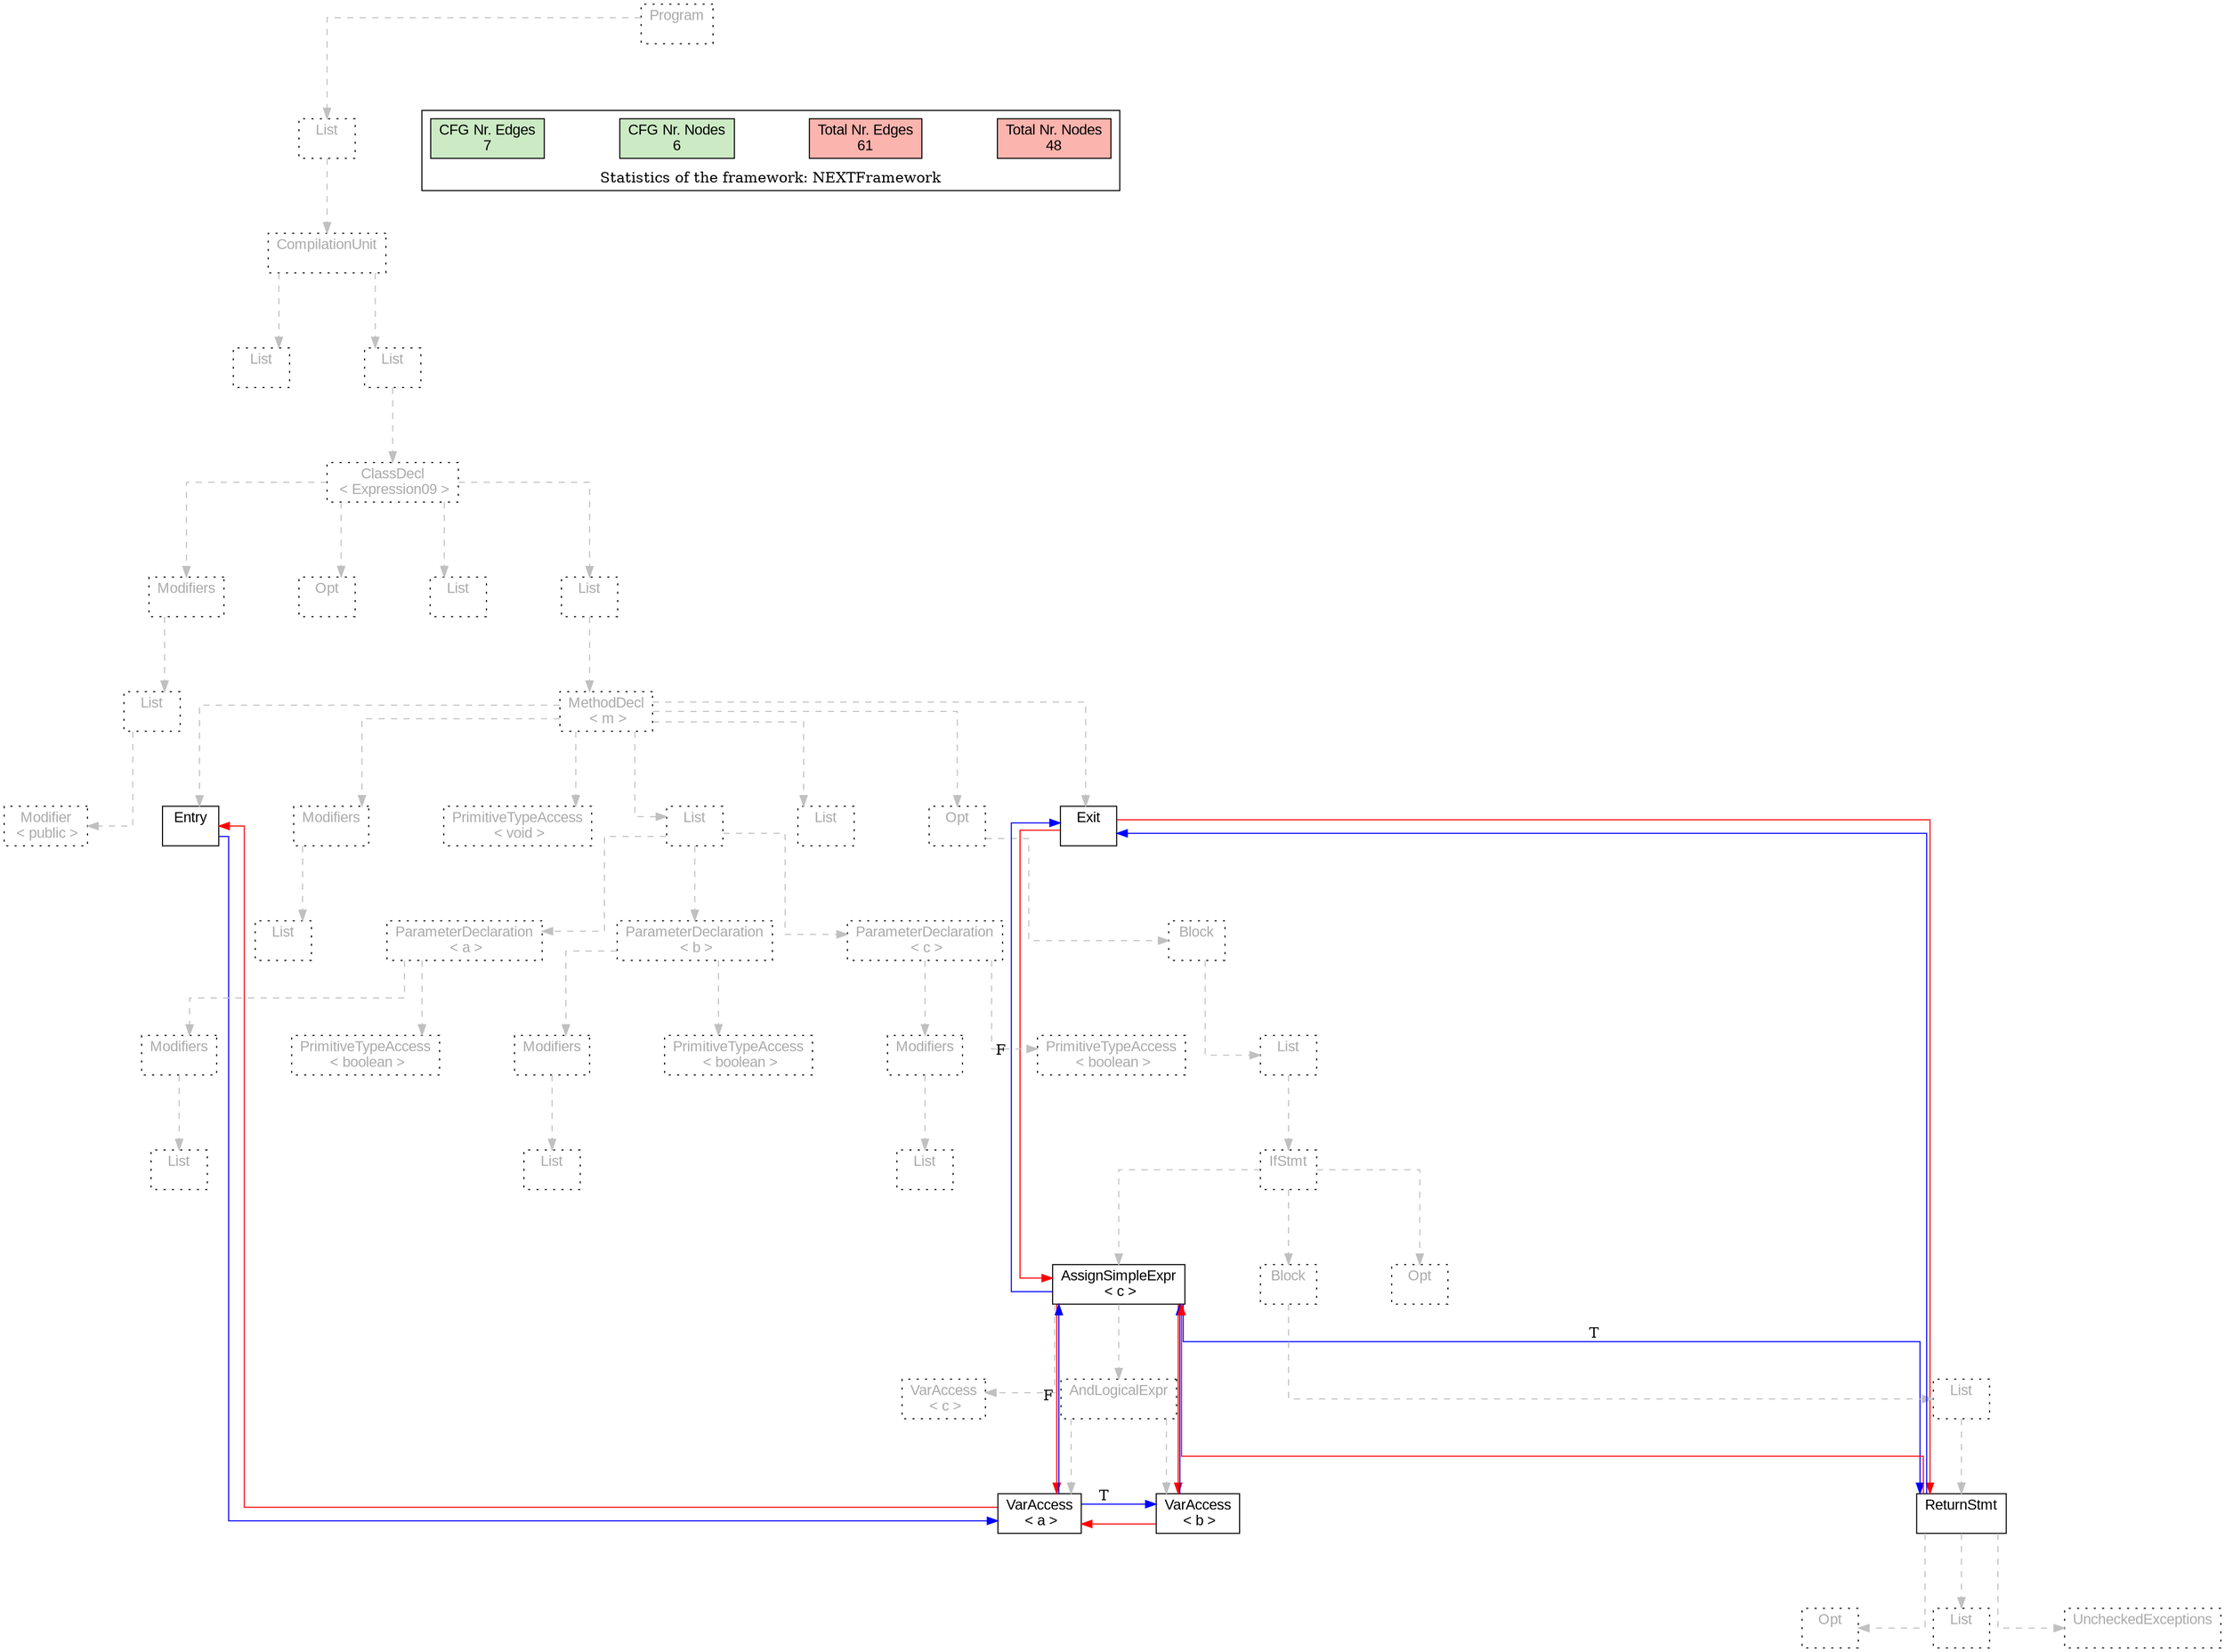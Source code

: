 digraph G {
graph [splines=ortho, nodesep="1", ranksep="1"]
node [shape=rect, fontname=Arial];
{ rank = same; "Program[0]"}
{ rank = same; "List[1]"}
{ rank = same; "CompilationUnit[2]"}
{ rank = same; "List[3]"; "List[4]"}
{ rank = same; "ClassDecl[5]"}
{ rank = same; "Modifiers[6]"; "Opt[9]"; "List[10]"; "List[11]"}
{ rank = same; "List[7]"; "MethodDecl[12]"}
{ rank = same; "Modifier[8]"; "Entry[13]"; "Modifiers[14]"; "PrimitiveTypeAccess[16]"; "List[17]"; "List[30]"; "Opt[31]"; "Exit[32]"}
{ rank = same; "List[15]"; "ParameterDeclaration[18]"; "ParameterDeclaration[22]"; "ParameterDeclaration[26]"; "Block[32]"}
{ rank = same; "Modifiers[19]"; "PrimitiveTypeAccess[21]"; "Modifiers[23]"; "PrimitiveTypeAccess[25]"; "Modifiers[27]"; "PrimitiveTypeAccess[29]"; "List[33]"}
{ rank = same; "List[20]"; "List[24]"; "List[28]"; "IfStmt[34]"}
{ rank = same; "AssignSimpleExpr[35]"; "Block[40]"; "Opt[45]"}
{ rank = same; "VarAccess[36]"; "AndLogicalExpr[37]"; "List[41]"}
{ rank = same; "VarAccess[38]"; "VarAccess[39]"; "ReturnStmt[42]"}
{ rank = same; "Opt[43]"; "List[44]"; "UncheckedExceptions[43]"}
"Program[0]" [label="Program\n ", style= dotted   fillcolor="#eeeeee" fontcolor="#aaaaaa"  ]
"List[1]" [label="List\n ", style= dotted   fillcolor="#eeeeee" fontcolor="#aaaaaa"  ]
"CompilationUnit[2]" [label="CompilationUnit\n ", style= dotted   fillcolor="#eeeeee" fontcolor="#aaaaaa"  ]
"List[3]" [label="List\n ", style= dotted   fillcolor="#eeeeee" fontcolor="#aaaaaa"  ]
"List[4]" [label="List\n ", style= dotted   fillcolor="#eeeeee" fontcolor="#aaaaaa"  ]
"ClassDecl[5]" [label="ClassDecl\n < Expression09 >", style= dotted   fillcolor="#eeeeee" fontcolor="#aaaaaa"  ]
"Modifiers[6]" [label="Modifiers\n ", style= dotted   fillcolor="#eeeeee" fontcolor="#aaaaaa"  ]
"List[7]" [label="List\n ", style= dotted   fillcolor="#eeeeee" fontcolor="#aaaaaa"  ]
"Modifier[8]" [label="Modifier\n < public >", style= dotted   fillcolor="#eeeeee" fontcolor="#aaaaaa"  ]
"Opt[9]" [label="Opt\n ", style= dotted   fillcolor="#eeeeee" fontcolor="#aaaaaa"  ]
"List[10]" [label="List\n ", style= dotted   fillcolor="#eeeeee" fontcolor="#aaaaaa"  ]
"List[11]" [label="List\n ", style= dotted   fillcolor="#eeeeee" fontcolor="#aaaaaa"  ]
"MethodDecl[12]" [label="MethodDecl\n < m >", style= dotted   fillcolor="#eeeeee" fontcolor="#aaaaaa"  ]
"Entry[13]" [label="Entry\n ", fillcolor=white   style=filled  ]
"Modifiers[14]" [label="Modifiers\n ", style= dotted   fillcolor="#eeeeee" fontcolor="#aaaaaa"  ]
"List[15]" [label="List\n ", style= dotted   fillcolor="#eeeeee" fontcolor="#aaaaaa"  ]
"PrimitiveTypeAccess[16]" [label="PrimitiveTypeAccess\n < void >", style= dotted   fillcolor="#eeeeee" fontcolor="#aaaaaa"  ]
"List[17]" [label="List\n ", style= dotted   fillcolor="#eeeeee" fontcolor="#aaaaaa"  ]
"ParameterDeclaration[18]" [label="ParameterDeclaration\n < a >", style= dotted   fillcolor="#eeeeee" fontcolor="#aaaaaa"  ]
"Modifiers[19]" [label="Modifiers\n ", style= dotted   fillcolor="#eeeeee" fontcolor="#aaaaaa"  ]
"List[20]" [label="List\n ", style= dotted   fillcolor="#eeeeee" fontcolor="#aaaaaa"  ]
"PrimitiveTypeAccess[21]" [label="PrimitiveTypeAccess\n < boolean >", style= dotted   fillcolor="#eeeeee" fontcolor="#aaaaaa"  ]
"ParameterDeclaration[22]" [label="ParameterDeclaration\n < b >", style= dotted   fillcolor="#eeeeee" fontcolor="#aaaaaa"  ]
"Modifiers[23]" [label="Modifiers\n ", style= dotted   fillcolor="#eeeeee" fontcolor="#aaaaaa"  ]
"List[24]" [label="List\n ", style= dotted   fillcolor="#eeeeee" fontcolor="#aaaaaa"  ]
"PrimitiveTypeAccess[25]" [label="PrimitiveTypeAccess\n < boolean >", style= dotted   fillcolor="#eeeeee" fontcolor="#aaaaaa"  ]
"ParameterDeclaration[26]" [label="ParameterDeclaration\n < c >", style= dotted   fillcolor="#eeeeee" fontcolor="#aaaaaa"  ]
"Modifiers[27]" [label="Modifiers\n ", style= dotted   fillcolor="#eeeeee" fontcolor="#aaaaaa"  ]
"List[28]" [label="List\n ", style= dotted   fillcolor="#eeeeee" fontcolor="#aaaaaa"  ]
"PrimitiveTypeAccess[29]" [label="PrimitiveTypeAccess\n < boolean >", style= dotted   fillcolor="#eeeeee" fontcolor="#aaaaaa"  ]
"List[30]" [label="List\n ", style= dotted   fillcolor="#eeeeee" fontcolor="#aaaaaa"  ]
"Opt[31]" [label="Opt\n ", style= dotted   fillcolor="#eeeeee" fontcolor="#aaaaaa"  ]
"Block[32]" [label="Block\n ", style= dotted   fillcolor="#eeeeee" fontcolor="#aaaaaa"  ]
"List[33]" [label="List\n ", style= dotted   fillcolor="#eeeeee" fontcolor="#aaaaaa"  ]
"IfStmt[34]" [label="IfStmt\n ", style= dotted   fillcolor="#eeeeee" fontcolor="#aaaaaa"  ]
"AssignSimpleExpr[35]" [label="AssignSimpleExpr\n < c >", fillcolor=white   style=filled  ]
"VarAccess[36]" [label="VarAccess\n < c >", style= dotted   fillcolor="#eeeeee" fontcolor="#aaaaaa"  ]
"AndLogicalExpr[37]" [label="AndLogicalExpr\n ", style= dotted   fillcolor="#eeeeee" fontcolor="#aaaaaa"  ]
"VarAccess[38]" [label="VarAccess\n < a >", fillcolor=white   style=filled  ]
"VarAccess[39]" [label="VarAccess\n < b >", fillcolor=white   style=filled  ]
"Block[40]" [label="Block\n ", style= dotted   fillcolor="#eeeeee" fontcolor="#aaaaaa"  ]
"List[41]" [label="List\n ", style= dotted   fillcolor="#eeeeee" fontcolor="#aaaaaa"  ]
"ReturnStmt[42]" [label="ReturnStmt\n ", fillcolor=white   style=filled  ]
"Opt[43]" [label="Opt\n ", style= dotted   fillcolor="#eeeeee" fontcolor="#aaaaaa"  ]
"List[44]" [label="List\n ", style= dotted   fillcolor="#eeeeee" fontcolor="#aaaaaa"  ]
"UncheckedExceptions[43]" [label="UncheckedExceptions\n ", style= dotted   fillcolor="#eeeeee" fontcolor="#aaaaaa"  ]
"Opt[45]" [label="Opt\n ", style= dotted   fillcolor="#eeeeee" fontcolor="#aaaaaa"  ]
"Exit[32]" [label="Exit\n ", fillcolor=white   style=filled  ]
"CompilationUnit[2]" -> "List[3]" [style=dashed, color=gray]
"List[7]" -> "Modifier[8]" [style=dashed, color=gray]
"Modifiers[6]" -> "List[7]" [style=dashed, color=gray]
"ClassDecl[5]" -> "Modifiers[6]" [style=dashed, color=gray]
"ClassDecl[5]" -> "Opt[9]" [style=dashed, color=gray]
"ClassDecl[5]" -> "List[10]" [style=dashed, color=gray]
"MethodDecl[12]" -> "Entry[13]" [style=dashed, color=gray]
"Modifiers[14]" -> "List[15]" [style=dashed, color=gray]
"MethodDecl[12]" -> "Modifiers[14]" [style=dashed, color=gray]
"MethodDecl[12]" -> "PrimitiveTypeAccess[16]" [style=dashed, color=gray]
"Modifiers[19]" -> "List[20]" [style=dashed, color=gray]
"ParameterDeclaration[18]" -> "Modifiers[19]" [style=dashed, color=gray]
"ParameterDeclaration[18]" -> "PrimitiveTypeAccess[21]" [style=dashed, color=gray]
"List[17]" -> "ParameterDeclaration[18]" [style=dashed, color=gray]
"Modifiers[23]" -> "List[24]" [style=dashed, color=gray]
"ParameterDeclaration[22]" -> "Modifiers[23]" [style=dashed, color=gray]
"ParameterDeclaration[22]" -> "PrimitiveTypeAccess[25]" [style=dashed, color=gray]
"List[17]" -> "ParameterDeclaration[22]" [style=dashed, color=gray]
"Modifiers[27]" -> "List[28]" [style=dashed, color=gray]
"ParameterDeclaration[26]" -> "Modifiers[27]" [style=dashed, color=gray]
"ParameterDeclaration[26]" -> "PrimitiveTypeAccess[29]" [style=dashed, color=gray]
"List[17]" -> "ParameterDeclaration[26]" [style=dashed, color=gray]
"MethodDecl[12]" -> "List[17]" [style=dashed, color=gray]
"MethodDecl[12]" -> "List[30]" [style=dashed, color=gray]
"AssignSimpleExpr[35]" -> "VarAccess[36]" [style=dashed, color=gray]
"AndLogicalExpr[37]" -> "VarAccess[38]" [style=dashed, color=gray]
"AndLogicalExpr[37]" -> "VarAccess[39]" [style=dashed, color=gray]
"AssignSimpleExpr[35]" -> "AndLogicalExpr[37]" [style=dashed, color=gray]
"IfStmt[34]" -> "AssignSimpleExpr[35]" [style=dashed, color=gray]
"ReturnStmt[42]" -> "Opt[43]" [style=dashed, color=gray]
"ReturnStmt[42]" -> "List[44]" [style=dashed, color=gray]
"ReturnStmt[42]" -> "UncheckedExceptions[43]" [style=dashed, color=gray]
"List[41]" -> "ReturnStmt[42]" [style=dashed, color=gray]
"Block[40]" -> "List[41]" [style=dashed, color=gray]
"IfStmt[34]" -> "Block[40]" [style=dashed, color=gray]
"IfStmt[34]" -> "Opt[45]" [style=dashed, color=gray]
"List[33]" -> "IfStmt[34]" [style=dashed, color=gray]
"Block[32]" -> "List[33]" [style=dashed, color=gray]
"Opt[31]" -> "Block[32]" [style=dashed, color=gray]
"MethodDecl[12]" -> "Opt[31]" [style=dashed, color=gray]
"MethodDecl[12]" -> "Exit[32]" [style=dashed, color=gray]
"List[11]" -> "MethodDecl[12]" [style=dashed, color=gray]
"ClassDecl[5]" -> "List[11]" [style=dashed, color=gray]
"List[4]" -> "ClassDecl[5]" [style=dashed, color=gray]
"CompilationUnit[2]" -> "List[4]" [style=dashed, color=gray]
"List[1]" -> "CompilationUnit[2]" [style=dashed, color=gray]
"Program[0]" -> "List[1]" [style=dashed, color=gray]
"Exit[32]" -> "AssignSimpleExpr[35]" [color=red, constraint=false]
"Exit[32]" -> "ReturnStmt[42]" [color=red, constraint=false]
"ReturnStmt[42]" -> "Exit[32]" [color=blue, constraint=false, xlabel=" "] 
"ReturnStmt[42]" -> "AssignSimpleExpr[35]" [color=red, constraint=false]
"AssignSimpleExpr[35]" -> "ReturnStmt[42]" [color=blue, constraint=false, xlabel="T "] 
"AssignSimpleExpr[35]" -> "Exit[32]" [color=blue, constraint=false, xlabel="F "] 
"AssignSimpleExpr[35]" -> "VarAccess[38]" [color=red, constraint=false]
"AssignSimpleExpr[35]" -> "VarAccess[39]" [color=red, constraint=false]
"VarAccess[39]" -> "AssignSimpleExpr[35]" [color=blue, constraint=false, xlabel=" "] 
"VarAccess[39]" -> "VarAccess[38]" [color=red, constraint=false]
"VarAccess[38]" -> "VarAccess[39]" [color=blue, constraint=false, xlabel="T "] 
"VarAccess[38]" -> "AssignSimpleExpr[35]" [color=blue, constraint=false, xlabel="F "] 
"VarAccess[38]" -> "Entry[13]" [color=red, constraint=false]
"Entry[13]" -> "VarAccess[38]" [color=blue, constraint=false, xlabel=" "] 
"List[3]" -> "List[4]" [style=invis]
"Modifiers[6]" -> "Opt[9]" -> "List[10]" -> "List[11]" [style=invis]
"Entry[13]" -> "Modifiers[14]" -> "PrimitiveTypeAccess[16]" -> "List[17]" -> "List[30]" -> "Opt[31]" -> "Exit[32]" [style=invis]
"ParameterDeclaration[18]" -> "ParameterDeclaration[22]" -> "ParameterDeclaration[26]" [style=invis]
"Modifiers[19]" -> "PrimitiveTypeAccess[21]" [style=invis]
"Modifiers[23]" -> "PrimitiveTypeAccess[25]" [style=invis]
"Modifiers[27]" -> "PrimitiveTypeAccess[29]" [style=invis]
"AssignSimpleExpr[35]" -> "Block[40]" -> "Opt[45]" [style=invis]
"VarAccess[36]" -> "AndLogicalExpr[37]" [style=invis]
"VarAccess[38]" -> "VarAccess[39]" [style=invis]

subgraph cluster_legend {
{node [style=filled, fillcolor=1, colorscheme="pastel13"]
Nodes [label="Total Nr. Nodes
48", fillcolor=1]
Edges [label="Total Nr. Edges
61", fillcolor=1]
NodesCFG [label="CFG Nr. Nodes
6", fillcolor=3]
EdgesCFG [label="CFG Nr. Edges
7", fillcolor=3]
Nodes-> "Program[0]" -> NodesCFG  [style="invis"]
Edges -> "Program[0]" ->EdgesCFG [style="invis"]}
label = "Statistics of the framework: NEXTFramework"
style="solid"
ranksep=0.05
nodesep=0.01
labelloc = b
len=2
}}